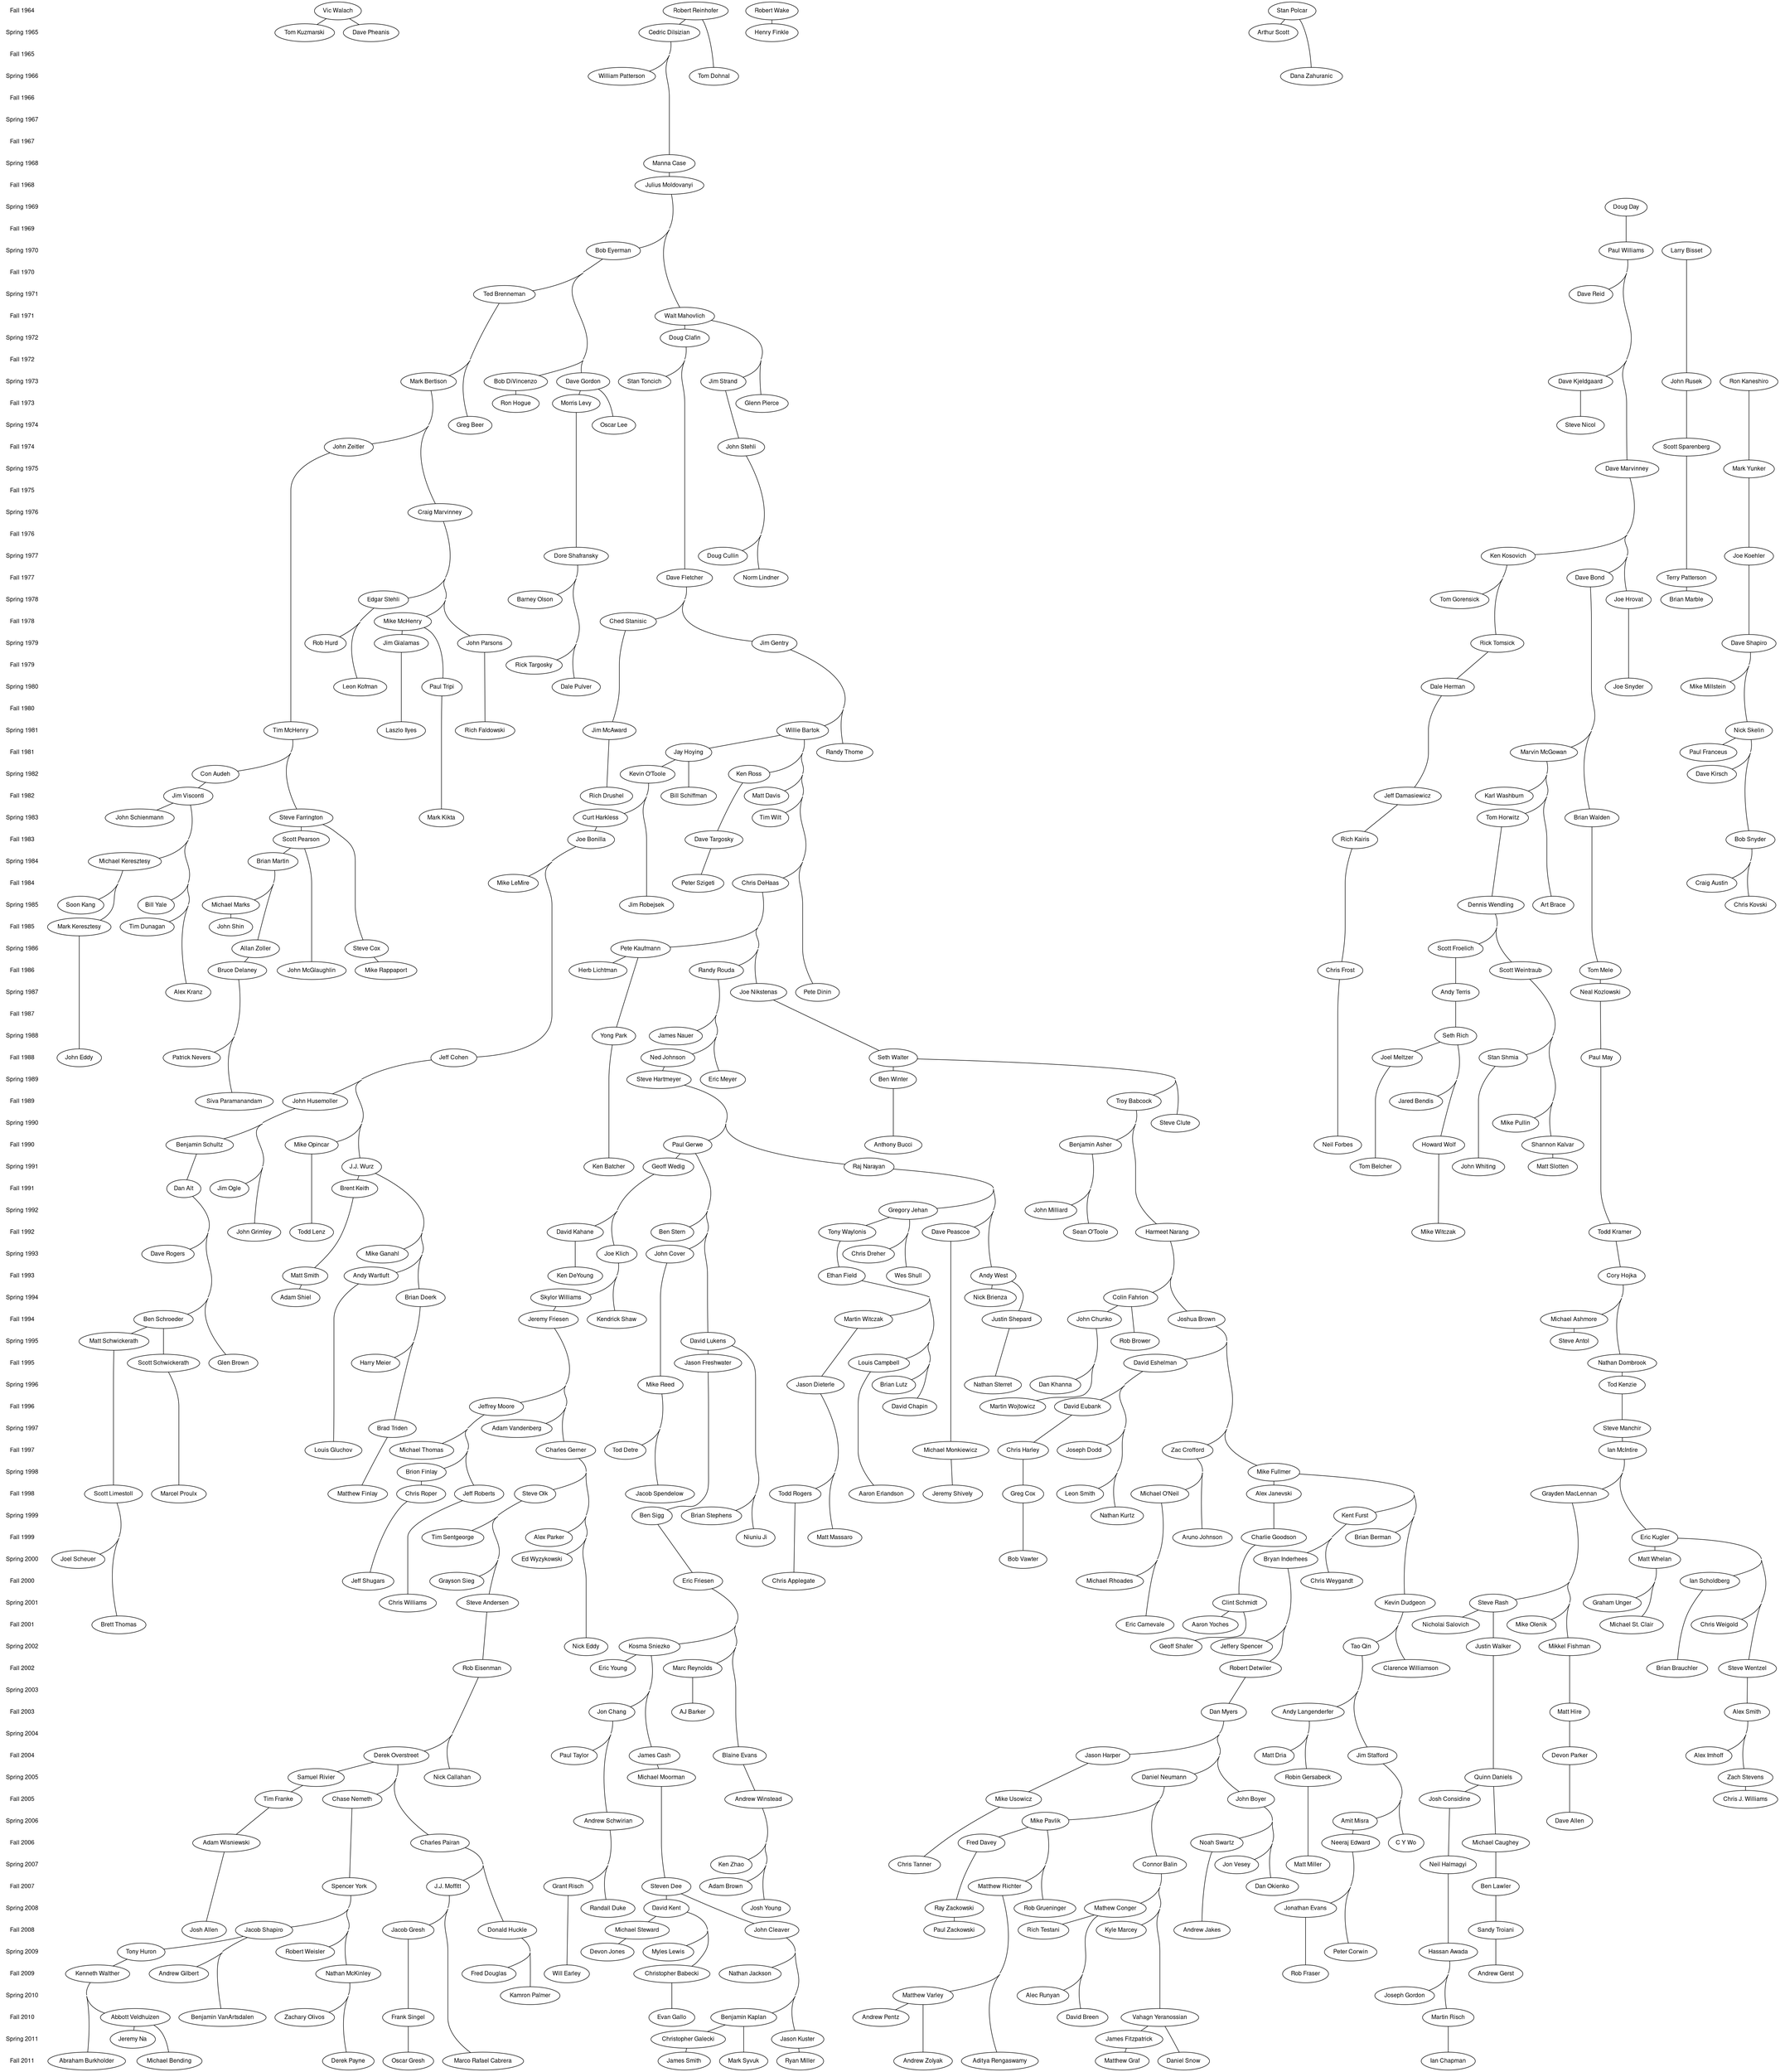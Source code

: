 /******************************************
 * Beta Nu of Theta Chi Brotherhood tree. *
 * Spring 2008				  *
 * Arranged 2008 by Michael Moorman       *
 * This language has a C-like grammar and *
 * commenting system.			  *
 *****************************************/
digraph brotherhood {
	ranksep=0; // minimum separation between ranks
	concentrate=true; // gives a more flowing edge pattern
	ratio=compress; // optimizes for horizontal space
	size="50,50"; // gives it a square shape
	/* This first block represents a timeline on the left side. */
	{
		// Change font to something appropriate for your system
		node [shape=plaintext, fontname="Nimbus Sans 1", fontsize=12];
		edge [style=invis];
		"Fall 1964" -> "Spring 1965" -> "Fall 1965" -> "Spring 1966" -> "Fall 1966" -> "Spring 1967" -> "Fall 1967" -> "Spring 1968" -> "Fall 1968" -> "Spring 1969" -> "Fall 1969" -> "Spring 1970" -> "Fall 1970" -> "Spring 1971" -> "Fall 1971" -> "Spring 1972" -> "Fall 1972" -> "Spring 1973" -> "Fall 1973" -> "Spring 1974" -> "Fall 1974" -> "Spring 1975" -> "Fall 1975" -> "Spring 1976" -> "Fall 1976" -> "Spring 1977" -> "Fall 1977" -> "Spring 1978" -> "Fall 1978" -> "Spring 1979" -> "Fall 1979" -> "Spring 1980" -> "Fall 1980" -> "Spring 1981" -> "Fall 1981" -> "Spring 1982" -> "Fall 1982" -> "Spring 1983" -> "Fall 1983" -> "Spring 1984" -> "Fall 1984" -> "Spring 1985" -> "Fall 1985" -> "Spring 1986" -> "Fall 1986" -> "Spring 1987" -> "Fall 1987" -> "Spring 1988" -> "Fall 1988" -> "Spring 1989" -> "Fall 1989" -> "Spring 1990" -> "Fall 1990" -> "Spring 1991" -> "Fall 1991" -> "Spring 1992" -> "Fall 1992" -> "Spring 1993" -> "Fall 1993" -> "Spring 1994" -> "Fall 1994" -> "Spring 1995" -> "Fall 1995" -> "Spring 1996" -> "Fall 1996" -> "Spring 1997" -> "Fall 1997" -> "Spring 1998" -> "Fall 1998" -> "Spring 1999" -> "Fall 1999" -> "Spring 2000" -> "Fall 2000" -> "Spring 2001" -> "Fall 2001" -> "Spring 2002" -> "Fall 2002" -> "Spring 2003" -> "Fall 2003" -> "Spring 2004" -> "Fall 2004" -> "Spring 2005" -> "Fall 2005" -> "Spring 2006" -> "Fall 2006" -> "Spring 2007" -> "Fall 2007" -> "Spring 2008" -> "Fall 2008" -> "Spring 2009" -> "Fall 2009" -> "Spring 2010" -> "Fall 2010" -> "Spring 2011" -> "Fall 2011"; 
	}
	/* This lists who was in which pledge class so that everyone from each pledge class is in the same rank. */
	node [color=black, shape=ellipse, fontname="Nimbus Sans 1", fontsize=12];
	edge [arrowhead=none, arrowtail=none];
	/* Data from before 1973 is incomplete and probably inaccurate */
	{ rank = same; "Fall 1964"; "Vic Walach"; "Robert Reinhofer"; "Robert Wake"; "Stan Polcar"; }
	{ rank = same; "Spring 1965"; "Cedric Dilsizian"; "Henry Finkle"; "Arthur Scott"; "Tom Kuzmarski"; "Dave Pheanis"; }
	{ rank = same; "Fall 1965"; }
	{ rank = same; "Spring 1966"; "William Patterson"; "Tom Dohnal"; "Dana Zahuranic"; }
	{ rank = same; "Fall 1966"; }
	{ rank = same; "Spring 1967"; }
	{ rank = same; "Fall 1967"; }
	{ rank = same; "Spring 1968"; "Manna Case"; }
	{ rank = same; "Fall 1968"; "Julius Moldovanyi"; }
	{ rank = same; "Spring 1969"; "Doug Day"; }
	{ rank = same; "Fall 1969"; }
	{ rank = same; "Spring 1970"; "Paul Williams"; "Bob Eyerman"; "Larry Bisset"; }
	{ rank = same; "Fall 1970"; }
	{ rank = same; "Spring 1971"; "Dave Reid"; "Ted Brenneman"; }
	{ rank = same; "Fall 1971"; "Walt Mahovlich"; }
	{ rank = same; "Spring 1972"; "Doug Clafin"; }
	{ rank = same; "Fall 1972"; }
	/* Everything below here is fairly accurate */
	{ rank = same; "Spring 1973"; "Bob DiVincenzo"; "Mark Bertison"; "Dave Kjeldgaard"; "Dave Gordon"; "Jim Strand"; "Stan Toncich"; "John Rusek"; "Ron Kaneshiro"; }
	{ rank = same; "Fall 1973"; "Ron Hogue"; "Morris Levy"; "Glenn Pierce"; }
	{ rank = same; "Spring 1974"; "Steve Nicol"; "Greg Beer"; "Oscar Lee"; }
	{ rank = same; "Fall 1974"; "John Zeitler"; "John Stehli"; "Scott Sparenberg"; }
	{ rank = same; "Spring 1975"; "Dave Marvinney"; "Mark Yunker"; }
	{ rank = same; "Fall 1975"; }
	{ rank = same; "Spring 1976"; "Craig Marvinney"; }
	{ rank = same; "Fall 1976"; }
	{ rank = same; "Spring 1977"; "Ken Kosovich"; "Dore Shafransky"; "Doug Cullin"; "Joe Koehler"; }
	{ rank = same; "Fall 1977"; "Dave Bond"; "Dave Fletcher"; "Norm Lindner"; "Terry Patterson"; }
	{ rank = same; "Spring 1978"; "Brian Marble"; "Tom Gorensick"; "Joe Hrovat"; "Edgar Stehli"; "Barney Olson"; }
	{ rank = same; "Fall 1978"; "Mike McHenry"; "Ched Stanisic"; }
	{ rank = same; "Spring 1979"; "Dave Shapiro"; "Rick Tomsick"; "John Parsons"; "Jim Gialamas"; "Rob Hurd"; "Jim Gentry"; }
	{ rank = same; "Fall 1979"; "Rick Targosky"; }
	{ rank = same; "Spring 1980"; "Mike Millstein"; "Dale Herman"; "Joe Snyder"; "Leon Kofman"; "Paul Tripi"; "Dale Pulver"; }
	{ rank = same; "Fall 1980"; }
	{ rank = same; "Spring 1981"; "Nick Skelin"; "Tim McHenry"; "Laszlo Ilyes"; "Rich Faldowski"; "Willie Bartok"; "Jim McAward"; }
	{ rank = same; "Fall 1981"; "Randy Thome"; "Jay Hoying"; "Marvin McGowan"; "Paul Franceus" }
	{ rank = same; "Spring 1982"; "Dave Kirsch"; "Con Audeh"; "Ken Ross"; "Kevin O'Toole"; }
	{ rank = same; "Fall 1982"; "Rich Drushel"; "Bill Schiffman"; "Matt Davis"; "Jim Visconti"; "Jeff Damasiewicz"; "Karl Washburn"; }
	{ rank = same; "Spring 1983"; "Curt Harkless"; "Tim Wilt"; "Mark Kikta"; "John Schienmann"; "Steve Farrington"; "Brian Walden"; "Tom Horwitz"; }
	{ rank = same; "Fall 1983"; "Dave Targosky"; "Scott Pearson"; "Rich Kairis"; "Bob Snyder"; "Joe Bonilla"; }
	{ rank = same; "Spring 1984"; "Michael Keresztesy"; "Brian Martin"; }
	{ rank = same; "Fall 1984"; "Craig Austin"; "Mike LeMire"; "Peter Szigeti"; "Chris DeHaas"; }
	{ rank = same; "Spring 1985"; "Art Brace"; "Jim Robejsek"; "Bill Yale"; "Soon Kang"; "Michael Marks"; "Chris Kovski"; "Dennis Wendling"; }
	{ rank = same; "Fall 1985"; "Mark Keresztesy"; "John Shin"; "Tim Dunagan"; }
	{ rank = same; "Spring 1986"; "Pete Kaufmann"; "Steve Cox"; "Allan Zoller"; "Scott Froelich"; }
	{ rank = same; "Fall 1986"; "Scott Weintraub"; "Tom Mele"; "Chris Frost"; "John McGlaughlin"; "Bruce Delaney"; "Mike Rappaport"; "Herb Lichtman"; "Randy Rouda"; }
	{ rank = same; "Spring 1987"; "Pete Dinin"; "Joe Nikstenas"; "Alex Kranz"; "Neal Kozlowski"; "Andy Terris"; }
	{ rank = same; "Fall 1987"; }
	{ rank = same; "Spring 1988"; "James Nauer"; "Yong Park"; "Seth Rich"; }
	{ rank = same; "Fall 1988"; "Jeff Cohen"; "Ned Johnson"; "Seth Walter"; "John Eddy"; "Patrick Nevers"; "Paul May"; "Stan Shmia"; "Joel Meltzer"; }
	{ rank = same; "Spring 1989"; "Eric Meyer"; "Steve Hartmeyer"; "Ben Winter"; }
	{ rank = same; "Fall 1989"; "John Husemoller"; "Troy Babcock"; "Siva Paramanandam"; "Jared Bendis"; }
	{ rank = same; "Spring 1990"; "Mike Pullin"; "Steve Clute"; }
	{ rank = same; "Fall 1990"; "Mike Opincar"; "Benjamin Schultz"; "Paul Gerwe"; "Anthony Bucci"; "Benjamin Asher"; "Neil Forbes"; "Howard Wolf"; "Shannon Kalvar"; }
	{ rank = same; "Spring 1991"; "J.J. Wurz"; "Geoff Wedig"; "Raj Narayan"; "Ken Batcher"; "John Whiting"; "Matt Slotten"; "Tom Belcher"; }
	{ rank = same; "Fall 1991"; "Jim Ogle"; "Dan Alt"; "Brent Keith"; }
	{ rank = same; "Spring 1992"; "John Milliard"; "Gregory Jehan"; }
	{ rank = same; "Fall 1992"; "Mike Witczak"; "Todd Kramer"; "Sean O'Toole"; "Harmeet Narang"; "Tony Waylonis"; "Dave Peascoe"; "David Kahane"; "Ben Stern"; "John Grimley"; "Todd Lenz"; }
	{ rank = same; "Spring 1993"; "Dave Rogers"; "Mike Ganahl"; "Joe Klich"; "John Cover"; "Chris Dreher"; }
	{ rank = same; "Fall 1993"; "Cory Hojka"; "Ethan Field"; "Wes Shull"; "Andy West"; "Ken DeYoung"; "Matt Smith"; "Andy Wartluft"; }
	{ rank = same; "Spring 1994"; "Adam Shiel"; "Brian Doerk"; "Skylor Williams"; "Nick Brienza"; "Colin Fahrion"; }
	{ rank = same; "Fall 1994"; "Ben Schroeder"; "Kendrick Shaw"; "Jeremy Friesen"; "Justin Shepard"; "Martin Witczak"; "John Chunko"; "Joshua Brown"; "Michael Ashmore"; }
	{ rank = same; "Spring 1995"; "Matt Schwickerath"; "David Lukens"; "Rob Brower"; "Steve Antol"; }
	{ rank = same; "Fall 1995"; "Nathan Dombrook"; "David Eshelman"; "Louis Campbell"; "Jason Freshwater"; "Harry Meier"; "Scott Schwickerath"; "Glen Brown"; }
	{ rank = same; "Spring 1996"; "Mike Reed"; "Nathan Sterret"; "Jason Dieterle"; "Brian Lutz"; "Dan Khanna"; "Tod Kenzie"; }
	{ rank = same; "Fall 1996"; "Jeffrey Moore"; "David Chapin"; "Martin Wojtowicz"; "David Eubank"; }
	{ rank = same; "Spring 1997"; "Adam Vandenberg"; "Steve Manchir"; "Brad Triden"; }
	{ rank = same; "Fall 1997"; "Ian McIntire"; "Joseph Dodd"; "Chris Harley"; "Zac Crofford"; "Michael Monkiewicz"; "Tod Detre"; "Michael Thomas"; "Charles Gerner"; "Louis Gluchov"; }
	{ rank = same; "Spring 1998"; "Brion Finlay"; "Mike Fullmer"; }
	{ rank = same; "Fall 1998"; "Scott Limestoll"; "Steve Olk"; "Matthew Finlay"; "Marcel Proulx"; "Chris Roper"; "Jacob Spendelow"; "Jeff Roberts"; "Jeremy Shively"; "Todd Rogers"; "Aaron Erlandson"; "Michael O'Neil"; "Greg Cox"; "Leon Smith"; "Alex Janevski"; "Grayden MacLennan"; }
	{ rank = same; "Spring 1999"; "Kent Furst"; "Nathan Kurtz"; "Brian Stephens"; "Ben Sigg"; }
	{ rank = same; "Fall 1999"; "Tim Sentgeorge"; "Alex Parker"; "Niuniu Ji"; "Matt Massaro"; "Eric Kugler"; "Aruno Johnson"; "Brian Berman"; "Charlie Goodson"; }
	{ rank = same; "Spring 2000"; "Joel Scheuer"; "Ed Wyzykowski"; "Bryan Inderhees"; "Bob Vawter"; "Matt Whelan"; }
	{ rank = same; "Fall 2000"; "Ian Scholdberg"; "Chris Weygandt"; "Michael Rhoades"; "Chris Applegate"; "Eric Friesen"; "Grayson Sieg"; "Jeff Shugars"; }
	{ rank = same; "Spring 2001"; "Steve Andersen"; "Chris Williams"; "Clint Schmidt"; "Kevin Dudgeon"; "Steve Rash"; "Graham Unger"; }
	{ rank = same; "Fall 2001"; "Eric Carnevale"; "Chris Weigold"; "Brett Thomas"; "Chris Weigold"; "Nicholai Salovich"; "Mike Olenik"; "Michael St. Clair"; "Aaron Yoches"; }
	{ rank = same; "Spring 2002"; "Kosma Sniezko"; "Mikkel Fishman"; "Justin Walker"; "Tao Qin"; "Jeffery Spencer"; "Geoff Shafer"; "Nick Eddy";  }
	{ rank = same; "Fall 2002"; "Steve Wentzel"; "Clarence Williamson"; "Brian Brauchler"; "Rob Eisenman"; "Eric Young"; "Marc Reynolds"; "Robert Detwiler"; }
	{ rank = same; "Spring 2003"; }
	{ rank = same; "Fall 2003"; "Dan Myers"; "Andy Langenderfer"; "Jon Chang"; "Alex Smith"; "Matt Hire"; "AJ Barker"; }
	{ rank = same; "Spring 2004"; }
	{ rank = same; "Fall 2004"; "Jason Harper"; "Derek Overstreet"; "Devon Parker"; "James Cash"; "Jim Stafford"; "Blaine Evans"; "Matt Dria"; "Alex Imhoff"; "Paul Taylor"; }
	{ rank = same; "Spring 2005"; "Michael Moorman"; "Daniel Neumann"; "Robin Gersabeck"; "Samuel Rivier"; "Zach Stevens"; "Nick Callahan"; "Quinn Daniels"; }
	{ rank = same; "Fall 2005"; "John Boyer"; "Andrew Winstead"; "Josh Considine"; "Chase Nemeth"; "Tim Franke"; "Chris J. Williams"; "Mike Usowicz"; }
	{ rank = same; "Spring 2006"; "Mike Pavlik"; "Amit Misra"; "Andrew Schwirian"; "Dave Allen"; }
	{ rank = same; "Fall 2006"; "C Y Wo"; "Adam Wisniewski"; "Neeraj Edward"; "Charles Pairan"; "Michael Caughey"; "Noah Swartz"; "Fred Davey"; }
	{ rank = same; "Spring 2007"; "Ken Zhao"; "Connor Balin"; "Chris Tanner"; "Jon Vesey"; "Matt Miller"; "Neil Halmagyi"; }
	{ rank = same; "Fall 2007"; "J.J. Moffitt"; "Matthew Richter"; "Dan Okienko"; "Steven Dee"; "Spencer York"; "Ben Lawler"; "Adam Brown"; "Grant Risch"; }
	{ rank = same; "Spring 2008"; "Ray Zackowski"; "Jonathan Evans"; "Rob Grueninger"; "Mathew Conger"; "Randall Duke"; "David Kent"; "Josh Young"; }
	{ rank = same; "Fall 2008"; "Josh Allen"; "John Cleaver"; "Jacob Gresh"; "Donald Huckle"; "Andrew Jakes"; "Kyle Marcey"; "Jacob Shapiro"; "Michael Steward"; "Rich Testani"; "Sandy Troiani"; "Paul Zackowski";}
	{ rank = same; "Spring 2009"; "Hassan Awada"; "Peter Corwin"; "Tony Huron"; "Devon Jones"; "Myles Lewis"; "Robert Weisler"}
	{ rank = same; "Fall 2009"; "Christopher Babecki"; "Fred Douglas"; "Will Earley"; "Rob Fraser"; "Andrew Gerst"; "Andrew Gilbert"; "Nathan Jackson"; "Kenneth Walther"; "Nathan McKinley"}
  	{ rank = same; "Spring 2010"; "Joseph Gordon"; "Kamron Palmer"; "Alec Runyan"; "Matthew Varley"}
	{ rank = same; "Fall 2010"; "David Breen"; "Evan Gallo"; "Benjamin Kaplan"; "Zachary Olivos"; "Andrew Pentz"; "Martin Risch"; "Frank Singel"; "Benjamin VanArtsdalen"; "Vahagn Yeranossian"}
	{ rank = same; "Spring 2011"; "James Fitzpatrick"; "Christopher Galecki"; "Jason Kuster"; "Jeremy Na"}
	{ rank = same; "Fall 2011"; "Michael Bending"; "Abraham Burkholder"; "Marco Rafael Cabrera"; "Ian Chapman"; "Matthew Graf"; "Oscar Gresh"; "Ryan Miller"; "Derek Payne"; "Aditya Rengaswamy"; "James Smith"; "Daniel Snow"; "Mark Syvuk"; "Andrew Zolyak"}
	
	/* Big brother -> Little brother.  Sorted alphabetically by big brother last name. */
	"Dan Alt" -> "Dave Rogers";
	"Dan Alt" -> "Ben Schroeder";
	"Dan Alt" -> "Glen Brown";
	"Steve Andersen" -> "Rob Eisenman";
	"Benjamin Asher" -> "Sean O'Toole";
	"Benjamin Asher" -> "John Milliard";
	"Michael Ashmore" -> "Steve Antol";
	"Con Audeh" -> "Jim Visconti";
  	"Hassan Awada" -> "Joseph Gordon";
	"Hassan Awada" -> "Martin Risch";
	"Troy Babcock" -> "Harmeet Narang";
	"Troy Babcock" -> "Benjamin Asher";
	"Christopher Babecki" -> "Evan Gallo";
	"Connor Balin" -> "Mathew Conger";
	"Connor Balin" -> "Kyle Marcey";
	"Connor Balin" -> "Vahagn Yeranossian";
	"Willie Bartok" -> "Jay Hoying";
	"Willie Bartok" -> "Matt Davis";
	"Willie Bartok" -> "Pete Dinin";
	"Willie Bartok" -> "Ken Ross";
	"Willie Bartok" -> "Tim Wilt";
	"Willie Bartok" -> "Chris DeHaas";
	"Mark Bertison" -> "Craig Marvinney";
	"Mark Bertison" -> "John Zeitler";
	"Larry Bisset" -> "John Rusek";
	"Dave Bond" -> "Marvin McGowan";
	"Dave Bond" -> "Brian Walden";
	"Joe Bonilla" -> "Jeff Cohen";
	"Joe Bonilla" -> "Mike LeMire";
	"John Boyer" -> "Noah Swartz";
	"John Boyer" -> "Jon Vesey";
	"John Boyer" -> "Dan Okienko";
	"Ted Brenneman" -> "Greg Beer";
	"Ted Brenneman" -> "Mark Bertison";
	"Joshua Brown" -> "Mike Fullmer";
	"Joshua Brown" -> "David Eshelman";
	"Joshua Brown" -> "Zac Crofford";
	"Louis Campbell" -> "Aaron Erlandson";
	"Manna Case" -> "Julius Moldovanyi";
	"James Cash" -> "Michael Moorman";
	"Michael Caughey" -> "Ben Lawler";
	"Jon Chang" -> "Paul Taylor";
	"Jon Chang" -> "Andrew Schwirian";
	"John Chunko" -> "Martin Wojtowicz"
	"John Chunko" -> "Dan Khanna";
	"Doug Clafin" -> "Stan Toncich";
	"Doug Clafin" -> "Dave Fletcher";
	"John Cleaver" -> "Nathan Jackson"
	"John Cleaver" -> "Benjamin Kaplan";
	"John Cleaver" -> "Jason Kuster";
	"Jeff Cohen" -> "John Husemoller";
	"Jeff Cohen" -> "J.J. Wurz";
	"Jeff Cohen" -> "Mike Opincar";
	"Mathew Conger" -> "Rich Testani";
  	"Mathew Conger" -> "Alec Runyan";
	"Mathew Conger" -> "David Breen";
	"Josh Considine" -> "Neil Halmagyi";
	"John Cover" -> "Mike Reed";
	"Greg Cox" -> "Bob Vawter";
	"Steve Cox" -> "Mike Rappaport";
	"Zac Crofford" -> "Michael O'Neil";
	"Zac Crofford" -> "Aruno Johnson";
	"Jeff Damasiewicz" -> "Rich Kairis";
	"Quinn Daniels" -> "Josh Considine";
	"Quinn Daniels" -> "Michael Caughey";
	"Fred Davey" -> "Ray Zackowski"
	"Doug Day" -> "Paul Williams";
	"Steven Dee" -> "David Kent";
	"Steven Dee" -> "John Cleaver";
	"Chris DeHaas" -> "Randy Rouda";
	"Chris DeHaas" -> "Joe Nikstenas";
	"Chris DeHaas" -> "Pete Kaufmann";
	"Bruce Delaney" -> "Patrick Nevers";
	"Bruce Delaney" -> "Siva Paramanandam";
	"Robert Detwiler" -> "Dan Myers";
	"Jason Dieterle" -> "Todd Rogers";
	"Jason Dieterle" -> "Matt Massaro";
	"Cedric Dilsizian" -> "William Patterson";
	"Cedric Dilsizian" -> "Manna Case";
	"Bob DiVincenzo" -> "Ron Hogue";
	"Brian Doerk" -> "Brad Triden"
	"Brian Doerk" -> "Harry Meier";
	"Nathan Dombrook" -> "Tod Kenzie";
	"Kevin Dudgeon" -> "Clarence Williamson";
	"Kevin Dudgeon" -> "Tao Qin";
	"Neeraj Edward" -> "Jonathan Evans";
	"Neeraj Edward" -> "Peter Corwin";
	"Rob Eisenman" -> "Derek Overstreet";
	"Rob Eisenman" -> "Nick Callahan";
	"David Eshelman" -> "Nathan Kurtz";
	"David Eshelman" -> "David Eubank";
	"David Eshelman" -> "Joseph Dodd";
	"David Eshelman" -> "Leon Smith"
	"David Eubank" -> "Chris Harley";
	"Blaine Evans" -> "Andrew Winstead";
	"Jonathan Evans" -> "Rob Fraser"
	"Bob Eyerman" -> "Ted Brenneman";
	"Bob Eyerman" -> "Bob DiVincenzo";
	"Bob Eyerman" -> "Dave Gordon";
	"Colin Fahrion" -> "Rob Brower";
	"Colin Fahrion" -> "John Chunko";
	"Steve Farrington" -> "Scott Pearson";
	"Steve Farrington" -> "Steve Cox";
	"Ethan Field" -> "Brian Lutz";
	"Ethan Field" -> "Louis Campbell";
	"Ethan Field" -> "David Chapin";
	"Ethan Field" -> "Martin Witczak";
	"Brion Finlay" -> "Chris Roper";
	"Mikkel Fishman" -> "Matt Hire";
	"James Fitzpatrick" -> "Matthew Graf";
	"Dave Fletcher" -> "Ched Stanisic";
	"Dave Fletcher" -> "Jim Gentry";
	"Tim Franke" -> "Adam Wisniewski";
	"Jason Freshwater" -> "Ben Sigg";
	"Eric Friesen" -> "Blaine Evans";
	"Eric Friesen" -> "Kosma Sniezko";
	"Eric Friesen" -> "Marc Reynolds";
	"Jeremy Friesen" -> "Jeffrey Moore";
	"Jeremy Friesen" -> "Adam Vandenberg";
	"Jeremy Friesen" -> "Charles Gerner";
	"Scott Froelich" -> "Andy Terris";
	"Chris Frost" -> "Neil Forbes";
	"Mike Fullmer" -> "Kevin Dudgeon";
	"Mike Fullmer" -> "Alex Janevski";
	"Mike Fullmer" -> "Kent Furst";
	"Mike Fullmer" -> "Brian Berman";
	"Kent Furst" -> "Bryan Inderhees";
	"Kent Furst" -> "Chris Weygandt";
	"Christopher Galecki" -> "James Smith";
	"Jim Gentry" -> "Randy Thome";
	"Jim Gentry" -> "Willie Bartok";
	"Charles Gerner" -> "Steve Olk";
	"Charles Gerner" -> "Ed Wyzykowski";
	"Charles Gerner" -> "Alex Parker";
	"Charles Gerner" -> "Nick Eddy";
	"Robin Gersabeck" -> "Matt Miller";
	"Paul Gerwe" -> "David Lukens";
	"Paul Gerwe" -> "Geoff Wedig";
	"Paul Gerwe" -> "John Cover";
	"Paul Gerwe" -> "Ben Stern";
	"Jim Gialamas" -> "Laszlo Ilyes";
	"Charlie Goodson" -> "Clint Schmidt";
	"Dave Gordon" -> "Oscar Lee";
	"Dave Gordon" -> "Morris Levy";
	"Jacob Gresh" -> "Frank Singel";
	"Neil Halmagyi" -> "Hassan Awada";
	"Curt Harkless" -> "Joe Bonilla";
	"Jason Harper" -> "Mike Usowicz";
	"Chris Harley" -> "Greg Cox";
	"Steve Hartmeyer" -> "Paul Gerwe";
	"Steve Hartmeyer" -> "Raj Narayan";
	"Dale Herman" -> "Jeff Damasiewicz";
	"Matt Hire" -> "Devon Parker";
	"Cory Hojka" -> "Nathan Dombrook";
	"Cory Hojka" -> "Michael Ashmore";
	"Tom Horwitz" -> "Dennis Wendling";
	"Jay Hoying" -> "Kevin O'Toole";
	"Jay Hoying" -> "Bill Schiffman";
	"Joe Hrovat" -> "Joe Snyder";
	"Donald Huckle" -> "Fred Douglas";
  	"Donald Huckle" -> "Kamron Palmer";
	"Tony Huron" -> "Kenneth Walther";
	"John Husemoller" -> "Benjamin Schultz";
	"John Husemoller" -> "Jim Ogle";
	"John Husemoller" -> "John Grimley";
	"Bryan Inderhees" -> "Jeffery Spencer";
	"Bryan Inderhees" -> "Robert Detwiler";
	"Alex Janevski" -> "Charlie Goodson";
	"Gregory Jehan" -> "Tony Waylonis"; 
	"Gregory Jehan" -> "Chris Dreher";
	"Gregory Jehan" -> "Wes Shull";
	"Ned Johnson" -> "Steve Hartmeyer";
	"David Kahane" -> "Ken DeYoung";
	"Rich Kairis" -> "Chris Frost";
	"Shannon Kalvar" -> "Matt Slotten";
	"Ron Kaneshiro" -> "Mark Yunker";
	"Benjamin Kaplan" -> "Christopher Galecki";
	"Benjamin Kaplan" -> "Mark Syvuk";
	"Pete Kaufmann" -> "Herb Lichtman";
	"Pete Kaufmann" -> "Yong Park";
	"Kenneth Walther" -> "Abbott Veldhuizen";
	"Kenneth Walther" -> "Abraham Burkholder";
	"Brent Keith" -> "Matt Smith";
	"David Kent" -> "Michael Steward";
	"David Kent" -> "Myles Lewis";
	"David Kent" -> "Christopher Babecki"
	"Tod Kenzie" -> "Steve Manchir";
	"Michael Keresztesy" -> "Mark Keresztesy";
	"Michael Keresztesy" -> "Soon Kang";
	"Mark Keresztesy" -> "John Eddy";
	"Dave Kjeldgaard" -> "Steve Nicol";
	"Joe Klich" -> "Kendrick Shaw";
	"Joe Klich" -> "Skylor Williams";
	"Joe Koehler" -> "Dave Shapiro";
	"Ken Kosovich" -> "Tom Gorensick";
	"Ken Kosovich" -> "Rick Tomsick";
	"Neal Kozlowski" -> "Paul May";
	"Todd Kramer" -> "Cory Hojka";
	"Eric Kugler" -> "Chris Weigold";
	"Eric Kugler" -> "Matt Whelan";
	"Eric Kugler" -> "Steve Wentzel";
	"Eric Kugler" -> "Ian Scholdberg";
	"Jason Kuster" -> "Ryan Miller";
	"Andy Langenderfer" -> "Robin Gersabeck";
	"Andy Langenderfer" -> "Matt Dria";
	"Ben Lawler" -> "Sandy Troiani";
	"Morris Levy" -> "Dore Shafransky";
	"Scott Limestoll" -> "Brett Thomas";
	"Scott Limestoll" -> "Joel Scheuer";
	"David Lukens" -> "Niuniu Ji";
	"David Lukens" -> "Jason Freshwater";
	"David Lukens" -> "Brian Stephens";
	"Grayden MacLennan" -> "Steve Rash";
	"Grayden MacLennan" -> "Mikkel Fishman";
	"Grayden MacLennan" -> "Mike Olenik";
	"Walt Mahovlich" -> "Doug Clafin";
	"Walt Mahovlich" -> "Glenn Pierce";
	"Walt Mahovlich" -> "Jim Strand";
	"Steve Manchir" -> "Ian McIntire";
	"Michael Marks" -> "John Shin";
	"Brian Martin" -> "Michael Marks";
	"Brian Martin" -> "Allan Zoller";
	"Craig Marvinney" -> "John Parsons";
	"Craig Marvinney" -> "Mike McHenry";
	"Craig Marvinney" -> "Edgar Stehli";
	"Dave Marvinney" -> "Dave Bond";
	"Dave Marvinney" -> "Ken Kosovich";
	"Dave Marvinney" -> "Joe Hrovat";
	"Paul May" -> "Todd Kramer";
	"Jim McAward" -> "Rich Drushel";
	"Marvin McGowan" -> "Art Brace";
	"Marvin McGowan" -> "Karl Washburn";
	"Marvin McGowan" -> "Tom Horwitz";
	"Mike McHenry" -> "Jim Gialamas";
	"Mike McHenry" -> "Paul Tripi";
	"Tim McHenry" -> "Con Audeh";
	"Tim McHenry" -> "Steve Farrington";
	"Ian McIntire" -> "Eric Kugler";
	"Ian McIntire" -> "Grayden MacLennan";
	"Nathan McKinley" -> "Zachary Olivos";
	"Nathan McKinley" -> "Derek Payne";
	"Tom Mele" -> "Neal Kozlowski";
	"Joel Meltzer" -> "Tom Belcher";
	"Amit Misra" -> "Neeraj Edward";
	"J.J. Moffitt" -> "Jacob Gresh";
	"J.J. Moffitt" -> "Marco Rafael Cabrera";
	"Julius Moldovanyi" -> "Bob Eyerman";
	"Julius Moldovanyi" -> "Walt Mahovlich";
	"Michael Monkiewicz" -> "Jeremy Shively";
	"Jeffrey Moore" -> "Michael Thomas";
	"Jeffrey Moore" -> "Brion Finlay";
	"Jeffrey Moore" -> "Jeff Roberts";
	"Michael Moorman" -> "Steven Dee";
	"Dan Myers" -> "John Boyer";
	"Dan Myers" -> "Daniel Neumann";
	"Dan Myers" -> "Jason Harper";
	"Harmeet Narang" -> "Colin Fahrion";
	"Harmeet Narang" -> "Joshua Brown";
	"Raj Narayan" -> "Dave Peascoe";
	"Raj Narayan" -> "Gregory Jehan";
	"Raj Narayan" -> "Andy West";
	"Chase Nemeth" -> "Spencer York";
	"Daniel Neumann" -> "Mike Pavlik";
	"Daniel Neumann" -> "Connor Balin";
	"Joe Nikstenas" -> "Seth Walter";
	"Michael O'Neil" -> "Eric Carnevale";
	"Michael O'Neil" -> "Michael Rhoades";
	"Kevin O'Toole" -> "Curt Harkless";
	"Kevin O'Toole" -> "Jim Robejsek";
	"Steve Olk" -> "Tim Sentgeorge";
	"Steve Olk" -> "Grayson Sieg";
	"Steve Olk" -> "Steve Andersen";
	"Mike Opincar" -> "Todd Lenz";
	"Derek Overstreet" -> "Charles Pairan";
	"Derek Overstreet" -> "Samuel Rivier";
	"Derek Overstreet" -> "Chase Nemeth";
	"Charles Pairan" -> "J.J. Moffitt";
	"Charles Pairan" -> "Donald Huckle";
	"Yong Park" -> "Ken Batcher";
	"Devon Parker" -> "Dave Allen";
	"John Parsons" -> "Rich Faldowski";
	"Terry Patterson" -> "Brian Marble";
	"Mike Pavlik" -> "Matthew Richter";
	"Mike Pavlik" -> "Fred Davey";
	"Mike Pavlik" -> "Rob Grueninger";
	"Scott Pearson" -> "Brian Martin";
	"Scott Pearson" -> "John McGlaughlin";
	"Dave Peascoe" -> "Michael Monkiewicz";
	"Stan Polcar" -> "Arthur Scott";
	"Stan Polcar" -> "Dana Zahuranic";
	"Tao Qin" -> "Andy Langenderfer";
	"Tao Qin" -> "Jim Stafford";
	"Steve Rash" -> "Justin Walker";
	"Steve Rash" -> "Nicholai Salovich";
	"Mike Reed" -> "Jacob Spendelow";
	"Mike Reed" -> "Tod Detre";
	"Robert Reinhofer" -> "Cedric Dilsizian";
	"Robert Reinhofer" -> "Tom Dohnal";
	"Marc Reynolds" -> "AJ Barker";
	"Seth Rich" -> "Joel Meltzer";
	"Seth Rich" -> "Jared Bendis";
	"Seth Rich" -> "Howard Wolf"; 
  	"Matthew Richter" -> "Matthew Varley";
	"Matthew Richter" -> "Aditya Rengaswamy";
	"Grant Risch" -> "Will Earley";
	"Martin Risch" -> "Ian Chapman";
	"Samuel Rivier" -> "Tim Franke";
	"Jeff Roberts" -> "Chris Williams";
	"Todd Rogers" -> "Chris Applegate";
	"Chris Roper" -> "Jeff Shugars";
	"Ken Ross" -> "Dave Targosky";
	"Randy Rouda" -> "James Nauer";
	"Randy Rouda" -> "Eric Meyer";
	"Randy Rouda" -> "Ned Johnson";
	"John Rusek" -> "Scott Sparenberg";
	"Clint Schmidt" -> "Aaron Yoches";
	"Clint Schmidt" -> "Geoff Shafer";
	"Ian Scholdberg" -> "Brian Brauchler";
	"Ben Schroeder" -> "Matt Schwickerath";
	"Ben Schroeder" -> "Scott Schwickerath";
	"Benjamin Schultz" -> "Dan Alt";
	"Matt Schwickerath" -> "Scott Limestoll";
	"Scott Schwickerath" -> "Marcel Proulx";
	"Andrew Schwirian" -> "Grant Risch";
	"Andrew Schwirian" -> "Randall Duke";
	"Dore Shafransky" -> "Barney Olson";
	"Dore Shafransky" -> "Rick Targosky";
	"Dore Shafransky" -> "Dale Pulver";
	"Dave Shapiro" -> "Mike Millstein";
	"Dave Shapiro" -> "Nick Skelin";
	"Jacob Shapiro" -> "Tony Huron";
	"Jacob Shapiro" -> "Andrew Gilbert";
	"Jacob Shapiro" -> "Benjamin VanArtsdalen";
	"Justin Shepard" -> "Nathan Sterret";
	"Stan Shmia" -> "John Whiting";
	"Ben Sigg" -> "Eric Friesen";
	"Frank Singel" -> "Oscar Gresh";
	"Nick Skelin" -> "Dave Kirsch";
	"Nick Skelin" -> "Paul Franceus";
	"Nick Skelin" -> "Bob Snyder";
	"Alex Smith" -> "Alex Imhoff";
	"Alex Smith" -> "Zach Stevens";
	"Matt Smith" -> "Adam Shiel";
	"Kosma Sniezko" -> "James Cash";
	"Kosma Sniezko" -> "Eric Young";
	"Kosma Sniezko" -> "Jon Chang";
	"Bob Snyder" -> "Craig Austin";
	"Bob Snyder" -> "Chris Kovski";
	"Scott Sparenberg" -> "Terry Patterson";
	"Jim Stafford" -> "Amit Misra";
	"Jim Stafford" -> "C Y Wo";
	"Ched Stanisic" -> "Jim McAward";
	"Edgar Stehli" -> "Rob Hurd";
	"Edgar Stehli" -> "Leon Kofman";
	"John Stehli" -> "Doug Cullin";
	"John Stehli" -> "Norm Lindner";
	"Michael Steward" -> "Devon Jones"
	"Zach Stevens" -> "Chris J. Williams";
	"Jim Strand" -> "John Stehli";
	"Noah Swartz" -> "Andrew Jakes";
	"Dave Targosky" -> "Peter Szigeti";
	"Andy Terris" -> "Seth Rich";
	"Rick Tomsick" -> "Dale Herman";
	"Brad Triden" -> "Matthew Finlay";
	"Paul Tripi" -> "Mark Kikta";
	"Sandy Troiani" -> "Andrew Gerst"
	"Mike Usowicz" -> "Chris Tanner";
	"Matthew Varley" -> "Andrew Pentz";
	"Matthew Varley" -> "Andrew Zolyak";
	"Jim Visconti" -> "John Schienmann";
	"Jim Visconti" -> "Bill Yale";
	"Jim Visconti" -> "Tim Dunagan";
	"Jim Visconti" -> "Alex Kranz";
	"Jim Visconti" -> "Michael Keresztesy";
	"Abbott Veldhuizen" -> "Jeremy Na";
	"Abbott Veldhuizen" -> "Michael Bending";
	"Robert Wake" -> "Henry Finkle";
	"Vic Walach" -> "Tom Kuzmarski";
	"Vic Walach" -> "Dave Pheanis";
	"Brian Walden" -> "Tom Mele";
	"Justin Walker" -> "Quinn Daniels";
	"Seth Walter" -> "Troy Babcock";
	"Seth Walter" -> "Ben Winter";
	"Seth Walter" -> "Steve Clute";
	"Andy Wartluft" -> "Louis Gluchov";
	"Tony Waylonis" -> "Ethan Field";
	"Matt Whelan" -> "Graham Unger";
	"Matt Whelan" -> "Michael St. Clair";
	"Scott Weintraub" -> "Shannon Kalvar";
	"Scott Weintraub" -> "Stan Shmia";
	"Scott Weintraub" -> "Mike Pullin";
	"Dennis Wendling" -> "Scott Weintraub";
	"Dennis Wendling" -> "Scott Froelich";
	"Steve Wentzel" -> "Alex Smith";
	"Andy West" -> "Nick Brienza";
	"Andy West" -> "Justin Shepard";
	"Paul Williams" -> "Dave Reid";
	"Paul Williams" -> "Dave Kjeldgaard";
	"Paul Williams" -> "Dave Marvinney";
	"Skylor Williams" -> "Jeremy Friesen";
	"Andrew Winstead" -> "Ken Zhao";
	"Andrew Winstead" -> "Adam Brown";
	"Andrew Winstead" -> "Josh Young";
	"Adam Wisniewski" -> "Josh Allen";
	"Martin Witczak" -> "Jason Dieterle";
	"Geoff Wedig" -> "David Kahane";
	"Geoff Wedig" -> "Joe Klich";
	"Ben Winter" -> "Anthony Bucci";
	"Howard Wolf" -> "Mike Witczak";
	"J.J. Wurz" -> "Brent Keith";
	"J.J. Wurz" -> "Andy Wartluft";
	"J.J. Wurz" -> "Mike Ganahl";
	"J.J. Wurz" -> "Brian Doerk";
	"Vahagn Yeranossian" -> "James Fitzpatrick";
	"Vahagn Yeranossian" -> "Daniel Snow";
	"Spencer York" -> "Jacob Shapiro"
	"Spencer York" -> "Robert Weisler"
	"Spencer York" -> "Nathan McKinley"
	"Mark Yunker" -> "Joe Koehler";
	"Ray Zackowski" -> "Paul Zackowski";
	"John Zeitler" -> "Tim McHenry";
	"Allan Zoller" -> "Bruce Delaney";
}
